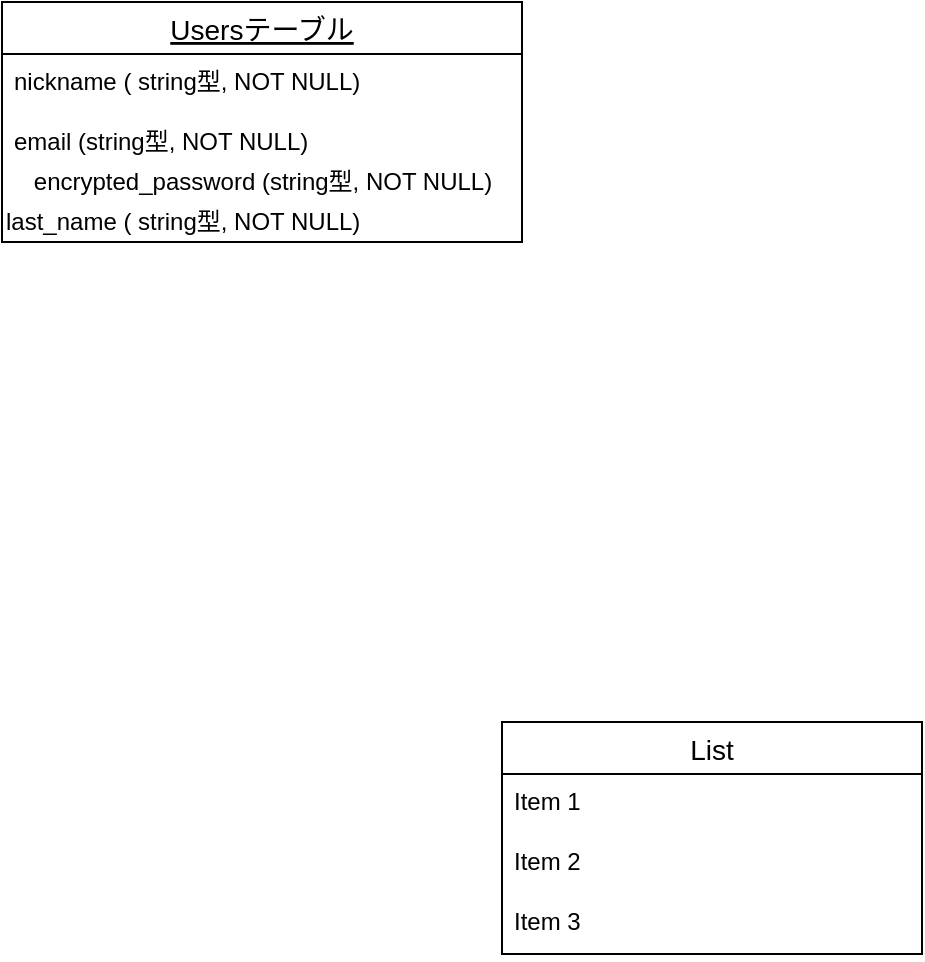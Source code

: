 <mxfile>
    <diagram id="J14gbxOhwjLxmIJJ4M1H" name="ページ1">
        <mxGraphModel dx="488" dy="485" grid="1" gridSize="10" guides="1" tooltips="1" connect="1" arrows="1" fold="1" page="1" pageScale="1" pageWidth="850" pageHeight="1100" math="0" shadow="0">
            <root>
                <mxCell id="0"/>
                <mxCell id="1" parent="0"/>
                <mxCell id="21" value="Usersテーブル" style="swimlane;fontStyle=4;childLayout=stackLayout;horizontal=1;startSize=26;horizontalStack=0;resizeParent=1;resizeParentMax=0;resizeLast=0;collapsible=1;marginBottom=0;align=center;fontSize=14;swimlaneLine=1;sketch=0;" parent="1" vertex="1">
                    <mxGeometry x="20" y="30" width="260" height="120" as="geometry"/>
                </mxCell>
                <mxCell id="22" value="nickname ( string型, NOT NULL)" style="text;strokeColor=none;fillColor=none;spacingLeft=4;spacingRight=4;overflow=hidden;rotatable=0;points=[[0,0.5],[1,0.5]];portConstraint=eastwest;fontSize=12;" parent="21" vertex="1">
                    <mxGeometry y="26" width="260" height="30" as="geometry"/>
                </mxCell>
                <mxCell id="23" value="email (string型, NOT NULL)" style="text;strokeColor=none;fillColor=none;spacingLeft=4;spacingRight=4;overflow=hidden;rotatable=0;points=[[0,0.5],[1,0.5]];portConstraint=eastwest;fontSize=12;" parent="21" vertex="1">
                    <mxGeometry y="56" width="260" height="24" as="geometry"/>
                </mxCell>
                <mxCell id="29" value="&lt;div style=&quot;text-align: left&quot;&gt;&lt;span&gt;encrypted_password (string型, NOT NULL)&lt;/span&gt;&lt;br&gt;&lt;/div&gt;" style="text;html=1;align=center;verticalAlign=middle;resizable=0;points=[];autosize=1;strokeColor=none;fillColor=none;horizontal=1;labelPosition=center;verticalLabelPosition=middle;" vertex="1" parent="21">
                    <mxGeometry y="80" width="260" height="20" as="geometry"/>
                </mxCell>
                <mxCell id="30" value="last_name ( string型, NOT NULL)" style="text;html=1;align=left;verticalAlign=middle;resizable=0;points=[];autosize=1;strokeColor=none;fillColor=none;" vertex="1" parent="21">
                    <mxGeometry y="100" width="260" height="20" as="geometry"/>
                </mxCell>
                <mxCell id="25" value="List" style="swimlane;fontStyle=0;childLayout=stackLayout;horizontal=1;startSize=26;horizontalStack=0;resizeParent=1;resizeParentMax=0;resizeLast=0;collapsible=1;marginBottom=0;align=center;fontSize=14;" parent="1" vertex="1">
                    <mxGeometry x="270" y="390" width="210" height="116" as="geometry"/>
                </mxCell>
                <mxCell id="26" value="Item 1" style="text;strokeColor=none;fillColor=none;spacingLeft=4;spacingRight=4;overflow=hidden;rotatable=0;points=[[0,0.5],[1,0.5]];portConstraint=eastwest;fontSize=12;" parent="25" vertex="1">
                    <mxGeometry y="26" width="210" height="30" as="geometry"/>
                </mxCell>
                <mxCell id="27" value="Item 2" style="text;strokeColor=none;fillColor=none;spacingLeft=4;spacingRight=4;overflow=hidden;rotatable=0;points=[[0,0.5],[1,0.5]];portConstraint=eastwest;fontSize=12;" parent="25" vertex="1">
                    <mxGeometry y="56" width="210" height="30" as="geometry"/>
                </mxCell>
                <mxCell id="28" value="Item 3" style="text;strokeColor=none;fillColor=none;spacingLeft=4;spacingRight=4;overflow=hidden;rotatable=0;points=[[0,0.5],[1,0.5]];portConstraint=eastwest;fontSize=12;" parent="25" vertex="1">
                    <mxGeometry y="86" width="210" height="30" as="geometry"/>
                </mxCell>
            </root>
        </mxGraphModel>
    </diagram>
</mxfile>